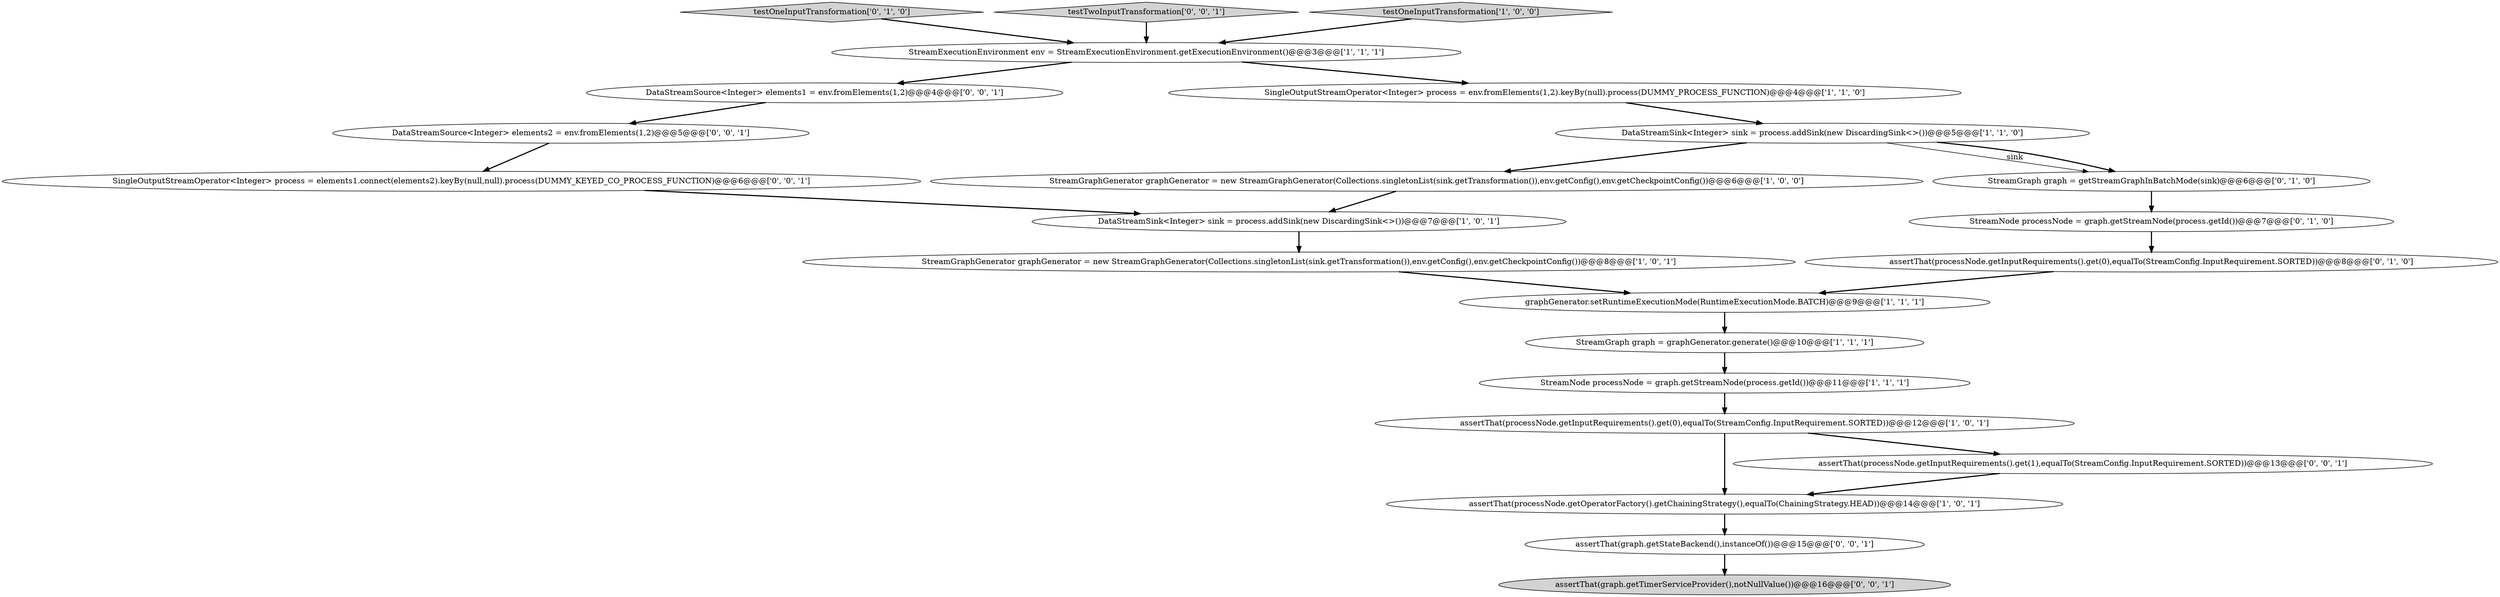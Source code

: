 digraph {
14 [style = filled, label = "testOneInputTransformation['0', '1', '0']", fillcolor = lightgray, shape = diamond image = "AAA0AAABBB2BBB"];
1 [style = filled, label = "DataStreamSink<Integer> sink = process.addSink(new DiscardingSink<>())@@@5@@@['1', '1', '0']", fillcolor = white, shape = ellipse image = "AAA0AAABBB1BBB"];
12 [style = filled, label = "StreamNode processNode = graph.getStreamNode(process.getId())@@@7@@@['0', '1', '0']", fillcolor = white, shape = ellipse image = "AAA0AAABBB2BBB"];
19 [style = filled, label = "assertThat(graph.getStateBackend(),instanceOf())@@@15@@@['0', '0', '1']", fillcolor = white, shape = ellipse image = "AAA0AAABBB3BBB"];
0 [style = filled, label = "StreamNode processNode = graph.getStreamNode(process.getId())@@@11@@@['1', '1', '1']", fillcolor = white, shape = ellipse image = "AAA0AAABBB1BBB"];
21 [style = filled, label = "testTwoInputTransformation['0', '0', '1']", fillcolor = lightgray, shape = diamond image = "AAA0AAABBB3BBB"];
2 [style = filled, label = "StreamExecutionEnvironment env = StreamExecutionEnvironment.getExecutionEnvironment()@@@3@@@['1', '1', '1']", fillcolor = white, shape = ellipse image = "AAA0AAABBB1BBB"];
8 [style = filled, label = "testOneInputTransformation['1', '0', '0']", fillcolor = lightgray, shape = diamond image = "AAA0AAABBB1BBB"];
22 [style = filled, label = "assertThat(graph.getTimerServiceProvider(),notNullValue())@@@16@@@['0', '0', '1']", fillcolor = lightgray, shape = ellipse image = "AAA0AAABBB3BBB"];
7 [style = filled, label = "assertThat(processNode.getOperatorFactory().getChainingStrategy(),equalTo(ChainingStrategy.HEAD))@@@14@@@['1', '0', '1']", fillcolor = white, shape = ellipse image = "AAA0AAABBB1BBB"];
18 [style = filled, label = "assertThat(processNode.getInputRequirements().get(1),equalTo(StreamConfig.InputRequirement.SORTED))@@@13@@@['0', '0', '1']", fillcolor = white, shape = ellipse image = "AAA0AAABBB3BBB"];
6 [style = filled, label = "graphGenerator.setRuntimeExecutionMode(RuntimeExecutionMode.BATCH)@@@9@@@['1', '1', '1']", fillcolor = white, shape = ellipse image = "AAA0AAABBB1BBB"];
5 [style = filled, label = "DataStreamSink<Integer> sink = process.addSink(new DiscardingSink<>())@@@7@@@['1', '0', '1']", fillcolor = white, shape = ellipse image = "AAA0AAABBB1BBB"];
17 [style = filled, label = "DataStreamSource<Integer> elements2 = env.fromElements(1,2)@@@5@@@['0', '0', '1']", fillcolor = white, shape = ellipse image = "AAA0AAABBB3BBB"];
9 [style = filled, label = "assertThat(processNode.getInputRequirements().get(0),equalTo(StreamConfig.InputRequirement.SORTED))@@@12@@@['1', '0', '1']", fillcolor = white, shape = ellipse image = "AAA0AAABBB1BBB"];
11 [style = filled, label = "StreamGraph graph = graphGenerator.generate()@@@10@@@['1', '1', '1']", fillcolor = white, shape = ellipse image = "AAA0AAABBB1BBB"];
16 [style = filled, label = "SingleOutputStreamOperator<Integer> process = elements1.connect(elements2).keyBy(null,null).process(DUMMY_KEYED_CO_PROCESS_FUNCTION)@@@6@@@['0', '0', '1']", fillcolor = white, shape = ellipse image = "AAA0AAABBB3BBB"];
13 [style = filled, label = "assertThat(processNode.getInputRequirements().get(0),equalTo(StreamConfig.InputRequirement.SORTED))@@@8@@@['0', '1', '0']", fillcolor = white, shape = ellipse image = "AAA0AAABBB2BBB"];
4 [style = filled, label = "StreamGraphGenerator graphGenerator = new StreamGraphGenerator(Collections.singletonList(sink.getTransformation()),env.getConfig(),env.getCheckpointConfig())@@@6@@@['1', '0', '0']", fillcolor = white, shape = ellipse image = "AAA0AAABBB1BBB"];
20 [style = filled, label = "DataStreamSource<Integer> elements1 = env.fromElements(1,2)@@@4@@@['0', '0', '1']", fillcolor = white, shape = ellipse image = "AAA0AAABBB3BBB"];
15 [style = filled, label = "StreamGraph graph = getStreamGraphInBatchMode(sink)@@@6@@@['0', '1', '0']", fillcolor = white, shape = ellipse image = "AAA0AAABBB2BBB"];
3 [style = filled, label = "StreamGraphGenerator graphGenerator = new StreamGraphGenerator(Collections.singletonList(sink.getTransformation()),env.getConfig(),env.getCheckpointConfig())@@@8@@@['1', '0', '1']", fillcolor = white, shape = ellipse image = "AAA0AAABBB1BBB"];
10 [style = filled, label = "SingleOutputStreamOperator<Integer> process = env.fromElements(1,2).keyBy(null).process(DUMMY_PROCESS_FUNCTION)@@@4@@@['1', '1', '0']", fillcolor = white, shape = ellipse image = "AAA0AAABBB1BBB"];
5->3 [style = bold, label=""];
1->4 [style = bold, label=""];
0->9 [style = bold, label=""];
2->20 [style = bold, label=""];
20->17 [style = bold, label=""];
1->15 [style = solid, label="sink"];
1->15 [style = bold, label=""];
3->6 [style = bold, label=""];
9->7 [style = bold, label=""];
2->10 [style = bold, label=""];
21->2 [style = bold, label=""];
12->13 [style = bold, label=""];
11->0 [style = bold, label=""];
9->18 [style = bold, label=""];
8->2 [style = bold, label=""];
6->11 [style = bold, label=""];
16->5 [style = bold, label=""];
15->12 [style = bold, label=""];
14->2 [style = bold, label=""];
13->6 [style = bold, label=""];
18->7 [style = bold, label=""];
10->1 [style = bold, label=""];
7->19 [style = bold, label=""];
4->5 [style = bold, label=""];
19->22 [style = bold, label=""];
17->16 [style = bold, label=""];
}
